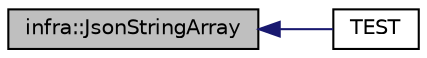 digraph "infra::JsonStringArray"
{
 // INTERACTIVE_SVG=YES
  edge [fontname="Helvetica",fontsize="10",labelfontname="Helvetica",labelfontsize="10"];
  node [fontname="Helvetica",fontsize="10",shape=record];
  rankdir="LR";
  Node219 [label="infra::JsonStringArray",height=0.2,width=0.4,color="black", fillcolor="grey75", style="filled", fontcolor="black"];
  Node219 -> Node220 [dir="back",color="midnightblue",fontsize="10",style="solid",fontname="Helvetica"];
  Node220 [label="TEST",height=0.2,width=0.4,color="black", fillcolor="white", style="filled",URL="$d6/def/_test_json_8cpp.html#a32e3f43675c4de7ecbd4307ed3c41c6d"];
}
